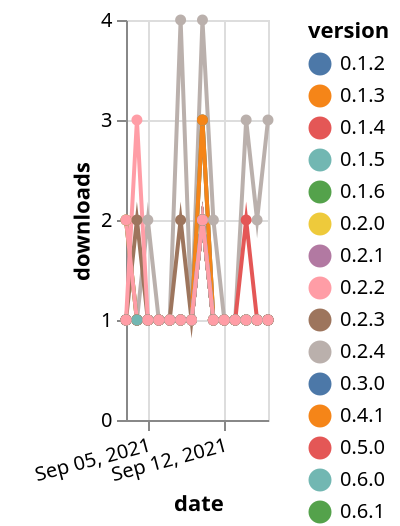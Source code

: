 {"$schema": "https://vega.github.io/schema/vega-lite/v5.json", "description": "A simple bar chart with embedded data.", "data": {"values": [{"date": "2021-09-03", "total": 228, "delta": 1, "version": "0.2.0"}, {"date": "2021-09-04", "total": 229, "delta": 1, "version": "0.2.0"}, {"date": "2021-09-05", "total": 230, "delta": 1, "version": "0.2.0"}, {"date": "2021-09-06", "total": 231, "delta": 1, "version": "0.2.0"}, {"date": "2021-09-07", "total": 232, "delta": 1, "version": "0.2.0"}, {"date": "2021-09-08", "total": 233, "delta": 1, "version": "0.2.0"}, {"date": "2021-09-09", "total": 234, "delta": 1, "version": "0.2.0"}, {"date": "2021-09-10", "total": 236, "delta": 2, "version": "0.2.0"}, {"date": "2021-09-11", "total": 237, "delta": 1, "version": "0.2.0"}, {"date": "2021-09-12", "total": 238, "delta": 1, "version": "0.2.0"}, {"date": "2021-09-13", "total": 239, "delta": 1, "version": "0.2.0"}, {"date": "2021-09-14", "total": 240, "delta": 1, "version": "0.2.0"}, {"date": "2021-09-15", "total": 241, "delta": 1, "version": "0.2.0"}, {"date": "2021-09-16", "total": 242, "delta": 1, "version": "0.2.0"}, {"date": "2021-09-03", "total": 169, "delta": 1, "version": "0.6.4"}, {"date": "2021-09-04", "total": 170, "delta": 1, "version": "0.6.4"}, {"date": "2021-09-05", "total": 171, "delta": 1, "version": "0.6.4"}, {"date": "2021-09-06", "total": 172, "delta": 1, "version": "0.6.4"}, {"date": "2021-09-07", "total": 173, "delta": 1, "version": "0.6.4"}, {"date": "2021-09-08", "total": 174, "delta": 1, "version": "0.6.4"}, {"date": "2021-09-09", "total": 175, "delta": 1, "version": "0.6.4"}, {"date": "2021-09-10", "total": 177, "delta": 2, "version": "0.6.4"}, {"date": "2021-09-11", "total": 178, "delta": 1, "version": "0.6.4"}, {"date": "2021-09-12", "total": 179, "delta": 1, "version": "0.6.4"}, {"date": "2021-09-13", "total": 180, "delta": 1, "version": "0.6.4"}, {"date": "2021-09-14", "total": 181, "delta": 1, "version": "0.6.4"}, {"date": "2021-09-15", "total": 182, "delta": 1, "version": "0.6.4"}, {"date": "2021-09-16", "total": 183, "delta": 1, "version": "0.6.4"}, {"date": "2021-09-03", "total": 240, "delta": 2, "version": "0.1.3"}, {"date": "2021-09-04", "total": 241, "delta": 1, "version": "0.1.3"}, {"date": "2021-09-05", "total": 242, "delta": 1, "version": "0.1.3"}, {"date": "2021-09-06", "total": 243, "delta": 1, "version": "0.1.3"}, {"date": "2021-09-07", "total": 244, "delta": 1, "version": "0.1.3"}, {"date": "2021-09-08", "total": 245, "delta": 1, "version": "0.1.3"}, {"date": "2021-09-09", "total": 246, "delta": 1, "version": "0.1.3"}, {"date": "2021-09-10", "total": 248, "delta": 2, "version": "0.1.3"}, {"date": "2021-09-11", "total": 249, "delta": 1, "version": "0.1.3"}, {"date": "2021-09-12", "total": 250, "delta": 1, "version": "0.1.3"}, {"date": "2021-09-13", "total": 251, "delta": 1, "version": "0.1.3"}, {"date": "2021-09-14", "total": 252, "delta": 1, "version": "0.1.3"}, {"date": "2021-09-15", "total": 253, "delta": 1, "version": "0.1.3"}, {"date": "2021-09-16", "total": 254, "delta": 1, "version": "0.1.3"}, {"date": "2021-09-03", "total": 433, "delta": 1, "version": "0.6.8"}, {"date": "2021-09-04", "total": 434, "delta": 1, "version": "0.6.8"}, {"date": "2021-09-05", "total": 436, "delta": 2, "version": "0.6.8"}, {"date": "2021-09-06", "total": 437, "delta": 1, "version": "0.6.8"}, {"date": "2021-09-07", "total": 438, "delta": 1, "version": "0.6.8"}, {"date": "2021-09-08", "total": 442, "delta": 4, "version": "0.6.8"}, {"date": "2021-09-09", "total": 443, "delta": 1, "version": "0.6.8"}, {"date": "2021-09-10", "total": 447, "delta": 4, "version": "0.6.8"}, {"date": "2021-09-11", "total": 449, "delta": 2, "version": "0.6.8"}, {"date": "2021-09-12", "total": 450, "delta": 1, "version": "0.6.8"}, {"date": "2021-09-13", "total": 451, "delta": 1, "version": "0.6.8"}, {"date": "2021-09-14", "total": 454, "delta": 3, "version": "0.6.8"}, {"date": "2021-09-15", "total": 456, "delta": 2, "version": "0.6.8"}, {"date": "2021-09-16", "total": 459, "delta": 3, "version": "0.6.8"}, {"date": "2021-09-03", "total": 220, "delta": 1, "version": "0.6.3"}, {"date": "2021-09-04", "total": 221, "delta": 1, "version": "0.6.3"}, {"date": "2021-09-05", "total": 222, "delta": 1, "version": "0.6.3"}, {"date": "2021-09-06", "total": 223, "delta": 1, "version": "0.6.3"}, {"date": "2021-09-07", "total": 224, "delta": 1, "version": "0.6.3"}, {"date": "2021-09-08", "total": 225, "delta": 1, "version": "0.6.3"}, {"date": "2021-09-09", "total": 226, "delta": 1, "version": "0.6.3"}, {"date": "2021-09-10", "total": 229, "delta": 3, "version": "0.6.3"}, {"date": "2021-09-11", "total": 230, "delta": 1, "version": "0.6.3"}, {"date": "2021-09-12", "total": 231, "delta": 1, "version": "0.6.3"}, {"date": "2021-09-13", "total": 232, "delta": 1, "version": "0.6.3"}, {"date": "2021-09-14", "total": 233, "delta": 1, "version": "0.6.3"}, {"date": "2021-09-15", "total": 234, "delta": 1, "version": "0.6.3"}, {"date": "2021-09-16", "total": 235, "delta": 1, "version": "0.6.3"}, {"date": "2021-09-03", "total": 250, "delta": 1, "version": "0.2.3"}, {"date": "2021-09-04", "total": 251, "delta": 1, "version": "0.2.3"}, {"date": "2021-09-05", "total": 252, "delta": 1, "version": "0.2.3"}, {"date": "2021-09-06", "total": 253, "delta": 1, "version": "0.2.3"}, {"date": "2021-09-07", "total": 254, "delta": 1, "version": "0.2.3"}, {"date": "2021-09-08", "total": 255, "delta": 1, "version": "0.2.3"}, {"date": "2021-09-09", "total": 256, "delta": 1, "version": "0.2.3"}, {"date": "2021-09-10", "total": 258, "delta": 2, "version": "0.2.3"}, {"date": "2021-09-11", "total": 259, "delta": 1, "version": "0.2.3"}, {"date": "2021-09-12", "total": 260, "delta": 1, "version": "0.2.3"}, {"date": "2021-09-13", "total": 261, "delta": 1, "version": "0.2.3"}, {"date": "2021-09-14", "total": 262, "delta": 1, "version": "0.2.3"}, {"date": "2021-09-15", "total": 263, "delta": 1, "version": "0.2.3"}, {"date": "2021-09-16", "total": 264, "delta": 1, "version": "0.2.3"}, {"date": "2021-09-03", "total": 269, "delta": 1, "version": "0.1.2"}, {"date": "2021-09-04", "total": 270, "delta": 1, "version": "0.1.2"}, {"date": "2021-09-05", "total": 271, "delta": 1, "version": "0.1.2"}, {"date": "2021-09-06", "total": 272, "delta": 1, "version": "0.1.2"}, {"date": "2021-09-07", "total": 273, "delta": 1, "version": "0.1.2"}, {"date": "2021-09-08", "total": 274, "delta": 1, "version": "0.1.2"}, {"date": "2021-09-09", "total": 275, "delta": 1, "version": "0.1.2"}, {"date": "2021-09-10", "total": 277, "delta": 2, "version": "0.1.2"}, {"date": "2021-09-11", "total": 278, "delta": 1, "version": "0.1.2"}, {"date": "2021-09-12", "total": 279, "delta": 1, "version": "0.1.2"}, {"date": "2021-09-13", "total": 280, "delta": 1, "version": "0.1.2"}, {"date": "2021-09-14", "total": 281, "delta": 1, "version": "0.1.2"}, {"date": "2021-09-15", "total": 282, "delta": 1, "version": "0.1.2"}, {"date": "2021-09-16", "total": 283, "delta": 1, "version": "0.1.2"}, {"date": "2021-09-03", "total": 326, "delta": 1, "version": "0.2.4"}, {"date": "2021-09-04", "total": 327, "delta": 1, "version": "0.2.4"}, {"date": "2021-09-05", "total": 328, "delta": 1, "version": "0.2.4"}, {"date": "2021-09-06", "total": 329, "delta": 1, "version": "0.2.4"}, {"date": "2021-09-07", "total": 330, "delta": 1, "version": "0.2.4"}, {"date": "2021-09-08", "total": 331, "delta": 1, "version": "0.2.4"}, {"date": "2021-09-09", "total": 332, "delta": 1, "version": "0.2.4"}, {"date": "2021-09-10", "total": 334, "delta": 2, "version": "0.2.4"}, {"date": "2021-09-11", "total": 335, "delta": 1, "version": "0.2.4"}, {"date": "2021-09-12", "total": 336, "delta": 1, "version": "0.2.4"}, {"date": "2021-09-13", "total": 337, "delta": 1, "version": "0.2.4"}, {"date": "2021-09-14", "total": 338, "delta": 1, "version": "0.2.4"}, {"date": "2021-09-15", "total": 339, "delta": 1, "version": "0.2.4"}, {"date": "2021-09-16", "total": 340, "delta": 1, "version": "0.2.4"}, {"date": "2021-09-03", "total": 276, "delta": 1, "version": "0.2.1"}, {"date": "2021-09-04", "total": 277, "delta": 1, "version": "0.2.1"}, {"date": "2021-09-05", "total": 278, "delta": 1, "version": "0.2.1"}, {"date": "2021-09-06", "total": 279, "delta": 1, "version": "0.2.1"}, {"date": "2021-09-07", "total": 280, "delta": 1, "version": "0.2.1"}, {"date": "2021-09-08", "total": 281, "delta": 1, "version": "0.2.1"}, {"date": "2021-09-09", "total": 282, "delta": 1, "version": "0.2.1"}, {"date": "2021-09-10", "total": 284, "delta": 2, "version": "0.2.1"}, {"date": "2021-09-11", "total": 285, "delta": 1, "version": "0.2.1"}, {"date": "2021-09-12", "total": 286, "delta": 1, "version": "0.2.1"}, {"date": "2021-09-13", "total": 287, "delta": 1, "version": "0.2.1"}, {"date": "2021-09-14", "total": 288, "delta": 1, "version": "0.2.1"}, {"date": "2021-09-15", "total": 289, "delta": 1, "version": "0.2.1"}, {"date": "2021-09-16", "total": 290, "delta": 1, "version": "0.2.1"}, {"date": "2021-09-03", "total": 244, "delta": 1, "version": "0.1.4"}, {"date": "2021-09-04", "total": 245, "delta": 1, "version": "0.1.4"}, {"date": "2021-09-05", "total": 246, "delta": 1, "version": "0.1.4"}, {"date": "2021-09-06", "total": 247, "delta": 1, "version": "0.1.4"}, {"date": "2021-09-07", "total": 248, "delta": 1, "version": "0.1.4"}, {"date": "2021-09-08", "total": 249, "delta": 1, "version": "0.1.4"}, {"date": "2021-09-09", "total": 250, "delta": 1, "version": "0.1.4"}, {"date": "2021-09-10", "total": 252, "delta": 2, "version": "0.1.4"}, {"date": "2021-09-11", "total": 253, "delta": 1, "version": "0.1.4"}, {"date": "2021-09-12", "total": 254, "delta": 1, "version": "0.1.4"}, {"date": "2021-09-13", "total": 255, "delta": 1, "version": "0.1.4"}, {"date": "2021-09-14", "total": 256, "delta": 1, "version": "0.1.4"}, {"date": "2021-09-15", "total": 257, "delta": 1, "version": "0.1.4"}, {"date": "2021-09-16", "total": 258, "delta": 1, "version": "0.1.4"}, {"date": "2021-09-03", "total": 167, "delta": 2, "version": "0.6.1"}, {"date": "2021-09-04", "total": 168, "delta": 1, "version": "0.6.1"}, {"date": "2021-09-05", "total": 169, "delta": 1, "version": "0.6.1"}, {"date": "2021-09-06", "total": 170, "delta": 1, "version": "0.6.1"}, {"date": "2021-09-07", "total": 171, "delta": 1, "version": "0.6.1"}, {"date": "2021-09-08", "total": 172, "delta": 1, "version": "0.6.1"}, {"date": "2021-09-09", "total": 173, "delta": 1, "version": "0.6.1"}, {"date": "2021-09-10", "total": 175, "delta": 2, "version": "0.6.1"}, {"date": "2021-09-11", "total": 176, "delta": 1, "version": "0.6.1"}, {"date": "2021-09-12", "total": 177, "delta": 1, "version": "0.6.1"}, {"date": "2021-09-13", "total": 178, "delta": 1, "version": "0.6.1"}, {"date": "2021-09-14", "total": 179, "delta": 1, "version": "0.6.1"}, {"date": "2021-09-15", "total": 180, "delta": 1, "version": "0.6.1"}, {"date": "2021-09-16", "total": 181, "delta": 1, "version": "0.6.1"}, {"date": "2021-09-03", "total": 451, "delta": 1, "version": "0.3.0"}, {"date": "2021-09-04", "total": 452, "delta": 1, "version": "0.3.0"}, {"date": "2021-09-05", "total": 453, "delta": 1, "version": "0.3.0"}, {"date": "2021-09-06", "total": 454, "delta": 1, "version": "0.3.0"}, {"date": "2021-09-07", "total": 455, "delta": 1, "version": "0.3.0"}, {"date": "2021-09-08", "total": 456, "delta": 1, "version": "0.3.0"}, {"date": "2021-09-09", "total": 457, "delta": 1, "version": "0.3.0"}, {"date": "2021-09-10", "total": 460, "delta": 3, "version": "0.3.0"}, {"date": "2021-09-11", "total": 461, "delta": 1, "version": "0.3.0"}, {"date": "2021-09-12", "total": 462, "delta": 1, "version": "0.3.0"}, {"date": "2021-09-13", "total": 463, "delta": 1, "version": "0.3.0"}, {"date": "2021-09-14", "total": 464, "delta": 1, "version": "0.3.0"}, {"date": "2021-09-15", "total": 465, "delta": 1, "version": "0.3.0"}, {"date": "2021-09-16", "total": 466, "delta": 1, "version": "0.3.0"}, {"date": "2021-09-03", "total": 281, "delta": 1, "version": "0.1.6"}, {"date": "2021-09-04", "total": 282, "delta": 1, "version": "0.1.6"}, {"date": "2021-09-05", "total": 283, "delta": 1, "version": "0.1.6"}, {"date": "2021-09-06", "total": 284, "delta": 1, "version": "0.1.6"}, {"date": "2021-09-07", "total": 285, "delta": 1, "version": "0.1.6"}, {"date": "2021-09-08", "total": 286, "delta": 1, "version": "0.1.6"}, {"date": "2021-09-09", "total": 287, "delta": 1, "version": "0.1.6"}, {"date": "2021-09-10", "total": 289, "delta": 2, "version": "0.1.6"}, {"date": "2021-09-11", "total": 290, "delta": 1, "version": "0.1.6"}, {"date": "2021-09-12", "total": 291, "delta": 1, "version": "0.1.6"}, {"date": "2021-09-13", "total": 292, "delta": 1, "version": "0.1.6"}, {"date": "2021-09-14", "total": 293, "delta": 1, "version": "0.1.6"}, {"date": "2021-09-15", "total": 294, "delta": 1, "version": "0.1.6"}, {"date": "2021-09-16", "total": 295, "delta": 1, "version": "0.1.6"}, {"date": "2021-09-03", "total": 237, "delta": 1, "version": "0.6.7"}, {"date": "2021-09-04", "total": 239, "delta": 2, "version": "0.6.7"}, {"date": "2021-09-05", "total": 240, "delta": 1, "version": "0.6.7"}, {"date": "2021-09-06", "total": 241, "delta": 1, "version": "0.6.7"}, {"date": "2021-09-07", "total": 242, "delta": 1, "version": "0.6.7"}, {"date": "2021-09-08", "total": 244, "delta": 2, "version": "0.6.7"}, {"date": "2021-09-09", "total": 245, "delta": 1, "version": "0.6.7"}, {"date": "2021-09-10", "total": 247, "delta": 2, "version": "0.6.7"}, {"date": "2021-09-11", "total": 248, "delta": 1, "version": "0.6.7"}, {"date": "2021-09-12", "total": 249, "delta": 1, "version": "0.6.7"}, {"date": "2021-09-13", "total": 250, "delta": 1, "version": "0.6.7"}, {"date": "2021-09-14", "total": 251, "delta": 1, "version": "0.6.7"}, {"date": "2021-09-15", "total": 252, "delta": 1, "version": "0.6.7"}, {"date": "2021-09-16", "total": 253, "delta": 1, "version": "0.6.7"}, {"date": "2021-09-03", "total": 231, "delta": 2, "version": "0.6.5"}, {"date": "2021-09-04", "total": 232, "delta": 1, "version": "0.6.5"}, {"date": "2021-09-05", "total": 233, "delta": 1, "version": "0.6.5"}, {"date": "2021-09-06", "total": 234, "delta": 1, "version": "0.6.5"}, {"date": "2021-09-07", "total": 235, "delta": 1, "version": "0.6.5"}, {"date": "2021-09-08", "total": 236, "delta": 1, "version": "0.6.5"}, {"date": "2021-09-09", "total": 237, "delta": 1, "version": "0.6.5"}, {"date": "2021-09-10", "total": 239, "delta": 2, "version": "0.6.5"}, {"date": "2021-09-11", "total": 240, "delta": 1, "version": "0.6.5"}, {"date": "2021-09-12", "total": 241, "delta": 1, "version": "0.6.5"}, {"date": "2021-09-13", "total": 242, "delta": 1, "version": "0.6.5"}, {"date": "2021-09-14", "total": 243, "delta": 1, "version": "0.6.5"}, {"date": "2021-09-15", "total": 244, "delta": 1, "version": "0.6.5"}, {"date": "2021-09-16", "total": 245, "delta": 1, "version": "0.6.5"}, {"date": "2021-09-03", "total": 397, "delta": 1, "version": "0.4.1"}, {"date": "2021-09-04", "total": 398, "delta": 1, "version": "0.4.1"}, {"date": "2021-09-05", "total": 399, "delta": 1, "version": "0.4.1"}, {"date": "2021-09-06", "total": 400, "delta": 1, "version": "0.4.1"}, {"date": "2021-09-07", "total": 401, "delta": 1, "version": "0.4.1"}, {"date": "2021-09-08", "total": 402, "delta": 1, "version": "0.4.1"}, {"date": "2021-09-09", "total": 403, "delta": 1, "version": "0.4.1"}, {"date": "2021-09-10", "total": 406, "delta": 3, "version": "0.4.1"}, {"date": "2021-09-11", "total": 407, "delta": 1, "version": "0.4.1"}, {"date": "2021-09-12", "total": 408, "delta": 1, "version": "0.4.1"}, {"date": "2021-09-13", "total": 409, "delta": 1, "version": "0.4.1"}, {"date": "2021-09-14", "total": 410, "delta": 1, "version": "0.4.1"}, {"date": "2021-09-15", "total": 411, "delta": 1, "version": "0.4.1"}, {"date": "2021-09-16", "total": 412, "delta": 1, "version": "0.4.1"}, {"date": "2021-09-03", "total": 158, "delta": 1, "version": "0.6.0"}, {"date": "2021-09-04", "total": 159, "delta": 1, "version": "0.6.0"}, {"date": "2021-09-05", "total": 160, "delta": 1, "version": "0.6.0"}, {"date": "2021-09-06", "total": 161, "delta": 1, "version": "0.6.0"}, {"date": "2021-09-07", "total": 162, "delta": 1, "version": "0.6.0"}, {"date": "2021-09-08", "total": 163, "delta": 1, "version": "0.6.0"}, {"date": "2021-09-09", "total": 164, "delta": 1, "version": "0.6.0"}, {"date": "2021-09-10", "total": 166, "delta": 2, "version": "0.6.0"}, {"date": "2021-09-11", "total": 167, "delta": 1, "version": "0.6.0"}, {"date": "2021-09-12", "total": 168, "delta": 1, "version": "0.6.0"}, {"date": "2021-09-13", "total": 169, "delta": 1, "version": "0.6.0"}, {"date": "2021-09-14", "total": 170, "delta": 1, "version": "0.6.0"}, {"date": "2021-09-15", "total": 171, "delta": 1, "version": "0.6.0"}, {"date": "2021-09-16", "total": 172, "delta": 1, "version": "0.6.0"}, {"date": "2021-09-03", "total": 359, "delta": 1, "version": "0.5.0"}, {"date": "2021-09-04", "total": 360, "delta": 1, "version": "0.5.0"}, {"date": "2021-09-05", "total": 361, "delta": 1, "version": "0.5.0"}, {"date": "2021-09-06", "total": 362, "delta": 1, "version": "0.5.0"}, {"date": "2021-09-07", "total": 363, "delta": 1, "version": "0.5.0"}, {"date": "2021-09-08", "total": 364, "delta": 1, "version": "0.5.0"}, {"date": "2021-09-09", "total": 365, "delta": 1, "version": "0.5.0"}, {"date": "2021-09-10", "total": 367, "delta": 2, "version": "0.5.0"}, {"date": "2021-09-11", "total": 368, "delta": 1, "version": "0.5.0"}, {"date": "2021-09-12", "total": 369, "delta": 1, "version": "0.5.0"}, {"date": "2021-09-13", "total": 370, "delta": 1, "version": "0.5.0"}, {"date": "2021-09-14", "total": 372, "delta": 2, "version": "0.5.0"}, {"date": "2021-09-15", "total": 373, "delta": 1, "version": "0.5.0"}, {"date": "2021-09-16", "total": 374, "delta": 1, "version": "0.5.0"}, {"date": "2021-09-03", "total": 244, "delta": 1, "version": "0.1.5"}, {"date": "2021-09-04", "total": 245, "delta": 1, "version": "0.1.5"}, {"date": "2021-09-05", "total": 246, "delta": 1, "version": "0.1.5"}, {"date": "2021-09-06", "total": 247, "delta": 1, "version": "0.1.5"}, {"date": "2021-09-07", "total": 248, "delta": 1, "version": "0.1.5"}, {"date": "2021-09-08", "total": 249, "delta": 1, "version": "0.1.5"}, {"date": "2021-09-09", "total": 250, "delta": 1, "version": "0.1.5"}, {"date": "2021-09-10", "total": 252, "delta": 2, "version": "0.1.5"}, {"date": "2021-09-11", "total": 253, "delta": 1, "version": "0.1.5"}, {"date": "2021-09-12", "total": 254, "delta": 1, "version": "0.1.5"}, {"date": "2021-09-13", "total": 255, "delta": 1, "version": "0.1.5"}, {"date": "2021-09-14", "total": 256, "delta": 1, "version": "0.1.5"}, {"date": "2021-09-15", "total": 257, "delta": 1, "version": "0.1.5"}, {"date": "2021-09-16", "total": 258, "delta": 1, "version": "0.1.5"}, {"date": "2021-09-03", "total": 485, "delta": 1, "version": "0.2.2"}, {"date": "2021-09-04", "total": 488, "delta": 3, "version": "0.2.2"}, {"date": "2021-09-05", "total": 489, "delta": 1, "version": "0.2.2"}, {"date": "2021-09-06", "total": 490, "delta": 1, "version": "0.2.2"}, {"date": "2021-09-07", "total": 491, "delta": 1, "version": "0.2.2"}, {"date": "2021-09-08", "total": 492, "delta": 1, "version": "0.2.2"}, {"date": "2021-09-09", "total": 493, "delta": 1, "version": "0.2.2"}, {"date": "2021-09-10", "total": 495, "delta": 2, "version": "0.2.2"}, {"date": "2021-09-11", "total": 496, "delta": 1, "version": "0.2.2"}, {"date": "2021-09-12", "total": 497, "delta": 1, "version": "0.2.2"}, {"date": "2021-09-13", "total": 498, "delta": 1, "version": "0.2.2"}, {"date": "2021-09-14", "total": 499, "delta": 1, "version": "0.2.2"}, {"date": "2021-09-15", "total": 500, "delta": 1, "version": "0.2.2"}, {"date": "2021-09-16", "total": 501, "delta": 1, "version": "0.2.2"}]}, "width": "container", "mark": {"type": "line", "point": {"filled": true}}, "encoding": {"x": {"field": "date", "type": "temporal", "timeUnit": "yearmonthdate", "title": "date", "axis": {"labelAngle": -15}}, "y": {"field": "delta", "type": "quantitative", "title": "downloads"}, "color": {"field": "version", "type": "nominal"}, "tooltip": {"field": "delta"}}}